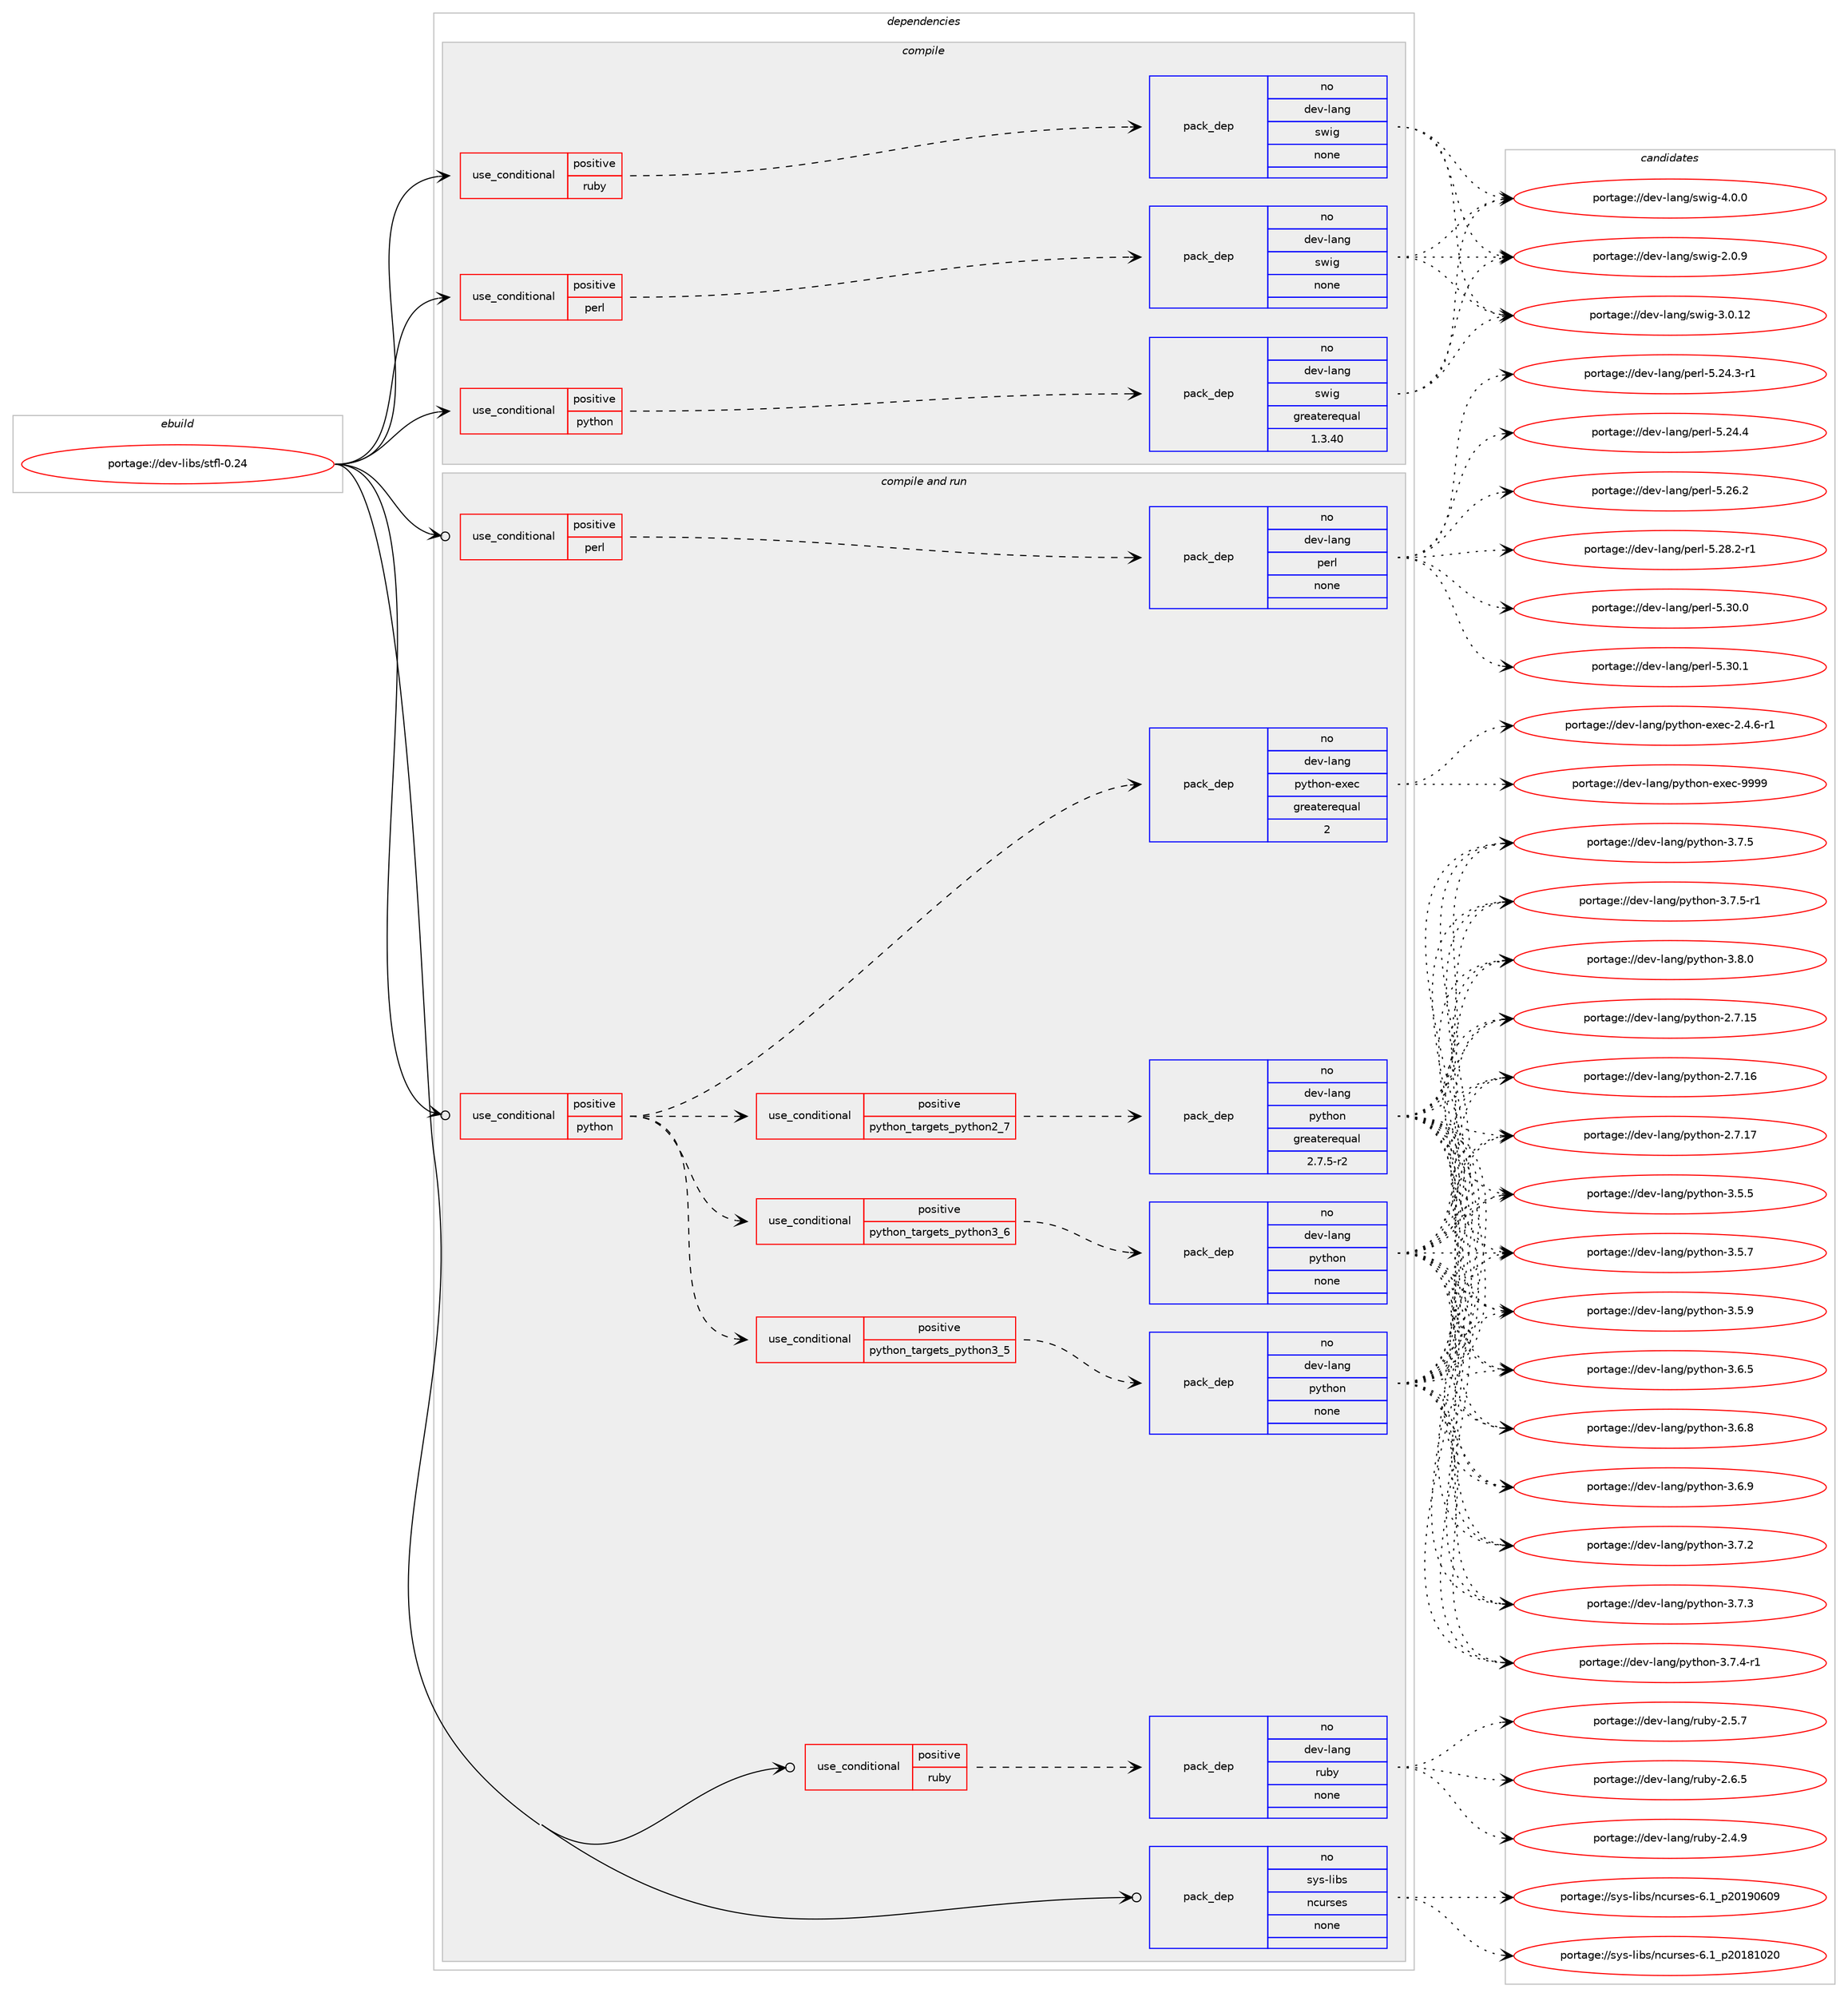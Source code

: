 digraph prolog {

# *************
# Graph options
# *************

newrank=true;
concentrate=true;
compound=true;
graph [rankdir=LR,fontname=Helvetica,fontsize=10,ranksep=1.5];#, ranksep=2.5, nodesep=0.2];
edge  [arrowhead=vee];
node  [fontname=Helvetica,fontsize=10];

# **********
# The ebuild
# **********

subgraph cluster_leftcol {
color=gray;
rank=same;
label=<<i>ebuild</i>>;
id [label="portage://dev-libs/stfl-0.24", color=red, width=4, href="../dev-libs/stfl-0.24.svg"];
}

# ****************
# The dependencies
# ****************

subgraph cluster_midcol {
color=gray;
label=<<i>dependencies</i>>;
subgraph cluster_compile {
fillcolor="#eeeeee";
style=filled;
label=<<i>compile</i>>;
subgraph cond21855 {
dependency104008 [label=<<TABLE BORDER="0" CELLBORDER="1" CELLSPACING="0" CELLPADDING="4"><TR><TD ROWSPAN="3" CELLPADDING="10">use_conditional</TD></TR><TR><TD>positive</TD></TR><TR><TD>perl</TD></TR></TABLE>>, shape=none, color=red];
subgraph pack79042 {
dependency104009 [label=<<TABLE BORDER="0" CELLBORDER="1" CELLSPACING="0" CELLPADDING="4" WIDTH="220"><TR><TD ROWSPAN="6" CELLPADDING="30">pack_dep</TD></TR><TR><TD WIDTH="110">no</TD></TR><TR><TD>dev-lang</TD></TR><TR><TD>swig</TD></TR><TR><TD>none</TD></TR><TR><TD></TD></TR></TABLE>>, shape=none, color=blue];
}
dependency104008:e -> dependency104009:w [weight=20,style="dashed",arrowhead="vee"];
}
id:e -> dependency104008:w [weight=20,style="solid",arrowhead="vee"];
subgraph cond21856 {
dependency104010 [label=<<TABLE BORDER="0" CELLBORDER="1" CELLSPACING="0" CELLPADDING="4"><TR><TD ROWSPAN="3" CELLPADDING="10">use_conditional</TD></TR><TR><TD>positive</TD></TR><TR><TD>python</TD></TR></TABLE>>, shape=none, color=red];
subgraph pack79043 {
dependency104011 [label=<<TABLE BORDER="0" CELLBORDER="1" CELLSPACING="0" CELLPADDING="4" WIDTH="220"><TR><TD ROWSPAN="6" CELLPADDING="30">pack_dep</TD></TR><TR><TD WIDTH="110">no</TD></TR><TR><TD>dev-lang</TD></TR><TR><TD>swig</TD></TR><TR><TD>greaterequal</TD></TR><TR><TD>1.3.40</TD></TR></TABLE>>, shape=none, color=blue];
}
dependency104010:e -> dependency104011:w [weight=20,style="dashed",arrowhead="vee"];
}
id:e -> dependency104010:w [weight=20,style="solid",arrowhead="vee"];
subgraph cond21857 {
dependency104012 [label=<<TABLE BORDER="0" CELLBORDER="1" CELLSPACING="0" CELLPADDING="4"><TR><TD ROWSPAN="3" CELLPADDING="10">use_conditional</TD></TR><TR><TD>positive</TD></TR><TR><TD>ruby</TD></TR></TABLE>>, shape=none, color=red];
subgraph pack79044 {
dependency104013 [label=<<TABLE BORDER="0" CELLBORDER="1" CELLSPACING="0" CELLPADDING="4" WIDTH="220"><TR><TD ROWSPAN="6" CELLPADDING="30">pack_dep</TD></TR><TR><TD WIDTH="110">no</TD></TR><TR><TD>dev-lang</TD></TR><TR><TD>swig</TD></TR><TR><TD>none</TD></TR><TR><TD></TD></TR></TABLE>>, shape=none, color=blue];
}
dependency104012:e -> dependency104013:w [weight=20,style="dashed",arrowhead="vee"];
}
id:e -> dependency104012:w [weight=20,style="solid",arrowhead="vee"];
}
subgraph cluster_compileandrun {
fillcolor="#eeeeee";
style=filled;
label=<<i>compile and run</i>>;
subgraph cond21858 {
dependency104014 [label=<<TABLE BORDER="0" CELLBORDER="1" CELLSPACING="0" CELLPADDING="4"><TR><TD ROWSPAN="3" CELLPADDING="10">use_conditional</TD></TR><TR><TD>positive</TD></TR><TR><TD>perl</TD></TR></TABLE>>, shape=none, color=red];
subgraph pack79045 {
dependency104015 [label=<<TABLE BORDER="0" CELLBORDER="1" CELLSPACING="0" CELLPADDING="4" WIDTH="220"><TR><TD ROWSPAN="6" CELLPADDING="30">pack_dep</TD></TR><TR><TD WIDTH="110">no</TD></TR><TR><TD>dev-lang</TD></TR><TR><TD>perl</TD></TR><TR><TD>none</TD></TR><TR><TD></TD></TR></TABLE>>, shape=none, color=blue];
}
dependency104014:e -> dependency104015:w [weight=20,style="dashed",arrowhead="vee"];
}
id:e -> dependency104014:w [weight=20,style="solid",arrowhead="odotvee"];
subgraph cond21859 {
dependency104016 [label=<<TABLE BORDER="0" CELLBORDER="1" CELLSPACING="0" CELLPADDING="4"><TR><TD ROWSPAN="3" CELLPADDING="10">use_conditional</TD></TR><TR><TD>positive</TD></TR><TR><TD>python</TD></TR></TABLE>>, shape=none, color=red];
subgraph cond21860 {
dependency104017 [label=<<TABLE BORDER="0" CELLBORDER="1" CELLSPACING="0" CELLPADDING="4"><TR><TD ROWSPAN="3" CELLPADDING="10">use_conditional</TD></TR><TR><TD>positive</TD></TR><TR><TD>python_targets_python2_7</TD></TR></TABLE>>, shape=none, color=red];
subgraph pack79046 {
dependency104018 [label=<<TABLE BORDER="0" CELLBORDER="1" CELLSPACING="0" CELLPADDING="4" WIDTH="220"><TR><TD ROWSPAN="6" CELLPADDING="30">pack_dep</TD></TR><TR><TD WIDTH="110">no</TD></TR><TR><TD>dev-lang</TD></TR><TR><TD>python</TD></TR><TR><TD>greaterequal</TD></TR><TR><TD>2.7.5-r2</TD></TR></TABLE>>, shape=none, color=blue];
}
dependency104017:e -> dependency104018:w [weight=20,style="dashed",arrowhead="vee"];
}
dependency104016:e -> dependency104017:w [weight=20,style="dashed",arrowhead="vee"];
subgraph cond21861 {
dependency104019 [label=<<TABLE BORDER="0" CELLBORDER="1" CELLSPACING="0" CELLPADDING="4"><TR><TD ROWSPAN="3" CELLPADDING="10">use_conditional</TD></TR><TR><TD>positive</TD></TR><TR><TD>python_targets_python3_5</TD></TR></TABLE>>, shape=none, color=red];
subgraph pack79047 {
dependency104020 [label=<<TABLE BORDER="0" CELLBORDER="1" CELLSPACING="0" CELLPADDING="4" WIDTH="220"><TR><TD ROWSPAN="6" CELLPADDING="30">pack_dep</TD></TR><TR><TD WIDTH="110">no</TD></TR><TR><TD>dev-lang</TD></TR><TR><TD>python</TD></TR><TR><TD>none</TD></TR><TR><TD></TD></TR></TABLE>>, shape=none, color=blue];
}
dependency104019:e -> dependency104020:w [weight=20,style="dashed",arrowhead="vee"];
}
dependency104016:e -> dependency104019:w [weight=20,style="dashed",arrowhead="vee"];
subgraph cond21862 {
dependency104021 [label=<<TABLE BORDER="0" CELLBORDER="1" CELLSPACING="0" CELLPADDING="4"><TR><TD ROWSPAN="3" CELLPADDING="10">use_conditional</TD></TR><TR><TD>positive</TD></TR><TR><TD>python_targets_python3_6</TD></TR></TABLE>>, shape=none, color=red];
subgraph pack79048 {
dependency104022 [label=<<TABLE BORDER="0" CELLBORDER="1" CELLSPACING="0" CELLPADDING="4" WIDTH="220"><TR><TD ROWSPAN="6" CELLPADDING="30">pack_dep</TD></TR><TR><TD WIDTH="110">no</TD></TR><TR><TD>dev-lang</TD></TR><TR><TD>python</TD></TR><TR><TD>none</TD></TR><TR><TD></TD></TR></TABLE>>, shape=none, color=blue];
}
dependency104021:e -> dependency104022:w [weight=20,style="dashed",arrowhead="vee"];
}
dependency104016:e -> dependency104021:w [weight=20,style="dashed",arrowhead="vee"];
subgraph pack79049 {
dependency104023 [label=<<TABLE BORDER="0" CELLBORDER="1" CELLSPACING="0" CELLPADDING="4" WIDTH="220"><TR><TD ROWSPAN="6" CELLPADDING="30">pack_dep</TD></TR><TR><TD WIDTH="110">no</TD></TR><TR><TD>dev-lang</TD></TR><TR><TD>python-exec</TD></TR><TR><TD>greaterequal</TD></TR><TR><TD>2</TD></TR></TABLE>>, shape=none, color=blue];
}
dependency104016:e -> dependency104023:w [weight=20,style="dashed",arrowhead="vee"];
}
id:e -> dependency104016:w [weight=20,style="solid",arrowhead="odotvee"];
subgraph cond21863 {
dependency104024 [label=<<TABLE BORDER="0" CELLBORDER="1" CELLSPACING="0" CELLPADDING="4"><TR><TD ROWSPAN="3" CELLPADDING="10">use_conditional</TD></TR><TR><TD>positive</TD></TR><TR><TD>ruby</TD></TR></TABLE>>, shape=none, color=red];
subgraph pack79050 {
dependency104025 [label=<<TABLE BORDER="0" CELLBORDER="1" CELLSPACING="0" CELLPADDING="4" WIDTH="220"><TR><TD ROWSPAN="6" CELLPADDING="30">pack_dep</TD></TR><TR><TD WIDTH="110">no</TD></TR><TR><TD>dev-lang</TD></TR><TR><TD>ruby</TD></TR><TR><TD>none</TD></TR><TR><TD></TD></TR></TABLE>>, shape=none, color=blue];
}
dependency104024:e -> dependency104025:w [weight=20,style="dashed",arrowhead="vee"];
}
id:e -> dependency104024:w [weight=20,style="solid",arrowhead="odotvee"];
subgraph pack79051 {
dependency104026 [label=<<TABLE BORDER="0" CELLBORDER="1" CELLSPACING="0" CELLPADDING="4" WIDTH="220"><TR><TD ROWSPAN="6" CELLPADDING="30">pack_dep</TD></TR><TR><TD WIDTH="110">no</TD></TR><TR><TD>sys-libs</TD></TR><TR><TD>ncurses</TD></TR><TR><TD>none</TD></TR><TR><TD></TD></TR></TABLE>>, shape=none, color=blue];
}
id:e -> dependency104026:w [weight=20,style="solid",arrowhead="odotvee"];
}
subgraph cluster_run {
fillcolor="#eeeeee";
style=filled;
label=<<i>run</i>>;
}
}

# **************
# The candidates
# **************

subgraph cluster_choices {
rank=same;
color=gray;
label=<<i>candidates</i>>;

subgraph choice79042 {
color=black;
nodesep=1;
choiceportage100101118451089711010347115119105103455046484657 [label="portage://dev-lang/swig-2.0.9", color=red, width=4,href="../dev-lang/swig-2.0.9.svg"];
choiceportage10010111845108971101034711511910510345514648464950 [label="portage://dev-lang/swig-3.0.12", color=red, width=4,href="../dev-lang/swig-3.0.12.svg"];
choiceportage100101118451089711010347115119105103455246484648 [label="portage://dev-lang/swig-4.0.0", color=red, width=4,href="../dev-lang/swig-4.0.0.svg"];
dependency104009:e -> choiceportage100101118451089711010347115119105103455046484657:w [style=dotted,weight="100"];
dependency104009:e -> choiceportage10010111845108971101034711511910510345514648464950:w [style=dotted,weight="100"];
dependency104009:e -> choiceportage100101118451089711010347115119105103455246484648:w [style=dotted,weight="100"];
}
subgraph choice79043 {
color=black;
nodesep=1;
choiceportage100101118451089711010347115119105103455046484657 [label="portage://dev-lang/swig-2.0.9", color=red, width=4,href="../dev-lang/swig-2.0.9.svg"];
choiceportage10010111845108971101034711511910510345514648464950 [label="portage://dev-lang/swig-3.0.12", color=red, width=4,href="../dev-lang/swig-3.0.12.svg"];
choiceportage100101118451089711010347115119105103455246484648 [label="portage://dev-lang/swig-4.0.0", color=red, width=4,href="../dev-lang/swig-4.0.0.svg"];
dependency104011:e -> choiceportage100101118451089711010347115119105103455046484657:w [style=dotted,weight="100"];
dependency104011:e -> choiceportage10010111845108971101034711511910510345514648464950:w [style=dotted,weight="100"];
dependency104011:e -> choiceportage100101118451089711010347115119105103455246484648:w [style=dotted,weight="100"];
}
subgraph choice79044 {
color=black;
nodesep=1;
choiceportage100101118451089711010347115119105103455046484657 [label="portage://dev-lang/swig-2.0.9", color=red, width=4,href="../dev-lang/swig-2.0.9.svg"];
choiceportage10010111845108971101034711511910510345514648464950 [label="portage://dev-lang/swig-3.0.12", color=red, width=4,href="../dev-lang/swig-3.0.12.svg"];
choiceportage100101118451089711010347115119105103455246484648 [label="portage://dev-lang/swig-4.0.0", color=red, width=4,href="../dev-lang/swig-4.0.0.svg"];
dependency104013:e -> choiceportage100101118451089711010347115119105103455046484657:w [style=dotted,weight="100"];
dependency104013:e -> choiceportage10010111845108971101034711511910510345514648464950:w [style=dotted,weight="100"];
dependency104013:e -> choiceportage100101118451089711010347115119105103455246484648:w [style=dotted,weight="100"];
}
subgraph choice79045 {
color=black;
nodesep=1;
choiceportage100101118451089711010347112101114108455346505246514511449 [label="portage://dev-lang/perl-5.24.3-r1", color=red, width=4,href="../dev-lang/perl-5.24.3-r1.svg"];
choiceportage10010111845108971101034711210111410845534650524652 [label="portage://dev-lang/perl-5.24.4", color=red, width=4,href="../dev-lang/perl-5.24.4.svg"];
choiceportage10010111845108971101034711210111410845534650544650 [label="portage://dev-lang/perl-5.26.2", color=red, width=4,href="../dev-lang/perl-5.26.2.svg"];
choiceportage100101118451089711010347112101114108455346505646504511449 [label="portage://dev-lang/perl-5.28.2-r1", color=red, width=4,href="../dev-lang/perl-5.28.2-r1.svg"];
choiceportage10010111845108971101034711210111410845534651484648 [label="portage://dev-lang/perl-5.30.0", color=red, width=4,href="../dev-lang/perl-5.30.0.svg"];
choiceportage10010111845108971101034711210111410845534651484649 [label="portage://dev-lang/perl-5.30.1", color=red, width=4,href="../dev-lang/perl-5.30.1.svg"];
dependency104015:e -> choiceportage100101118451089711010347112101114108455346505246514511449:w [style=dotted,weight="100"];
dependency104015:e -> choiceportage10010111845108971101034711210111410845534650524652:w [style=dotted,weight="100"];
dependency104015:e -> choiceportage10010111845108971101034711210111410845534650544650:w [style=dotted,weight="100"];
dependency104015:e -> choiceportage100101118451089711010347112101114108455346505646504511449:w [style=dotted,weight="100"];
dependency104015:e -> choiceportage10010111845108971101034711210111410845534651484648:w [style=dotted,weight="100"];
dependency104015:e -> choiceportage10010111845108971101034711210111410845534651484649:w [style=dotted,weight="100"];
}
subgraph choice79046 {
color=black;
nodesep=1;
choiceportage10010111845108971101034711212111610411111045504655464953 [label="portage://dev-lang/python-2.7.15", color=red, width=4,href="../dev-lang/python-2.7.15.svg"];
choiceportage10010111845108971101034711212111610411111045504655464954 [label="portage://dev-lang/python-2.7.16", color=red, width=4,href="../dev-lang/python-2.7.16.svg"];
choiceportage10010111845108971101034711212111610411111045504655464955 [label="portage://dev-lang/python-2.7.17", color=red, width=4,href="../dev-lang/python-2.7.17.svg"];
choiceportage100101118451089711010347112121116104111110455146534653 [label="portage://dev-lang/python-3.5.5", color=red, width=4,href="../dev-lang/python-3.5.5.svg"];
choiceportage100101118451089711010347112121116104111110455146534655 [label="portage://dev-lang/python-3.5.7", color=red, width=4,href="../dev-lang/python-3.5.7.svg"];
choiceportage100101118451089711010347112121116104111110455146534657 [label="portage://dev-lang/python-3.5.9", color=red, width=4,href="../dev-lang/python-3.5.9.svg"];
choiceportage100101118451089711010347112121116104111110455146544653 [label="portage://dev-lang/python-3.6.5", color=red, width=4,href="../dev-lang/python-3.6.5.svg"];
choiceportage100101118451089711010347112121116104111110455146544656 [label="portage://dev-lang/python-3.6.8", color=red, width=4,href="../dev-lang/python-3.6.8.svg"];
choiceportage100101118451089711010347112121116104111110455146544657 [label="portage://dev-lang/python-3.6.9", color=red, width=4,href="../dev-lang/python-3.6.9.svg"];
choiceportage100101118451089711010347112121116104111110455146554650 [label="portage://dev-lang/python-3.7.2", color=red, width=4,href="../dev-lang/python-3.7.2.svg"];
choiceportage100101118451089711010347112121116104111110455146554651 [label="portage://dev-lang/python-3.7.3", color=red, width=4,href="../dev-lang/python-3.7.3.svg"];
choiceportage1001011184510897110103471121211161041111104551465546524511449 [label="portage://dev-lang/python-3.7.4-r1", color=red, width=4,href="../dev-lang/python-3.7.4-r1.svg"];
choiceportage100101118451089711010347112121116104111110455146554653 [label="portage://dev-lang/python-3.7.5", color=red, width=4,href="../dev-lang/python-3.7.5.svg"];
choiceportage1001011184510897110103471121211161041111104551465546534511449 [label="portage://dev-lang/python-3.7.5-r1", color=red, width=4,href="../dev-lang/python-3.7.5-r1.svg"];
choiceportage100101118451089711010347112121116104111110455146564648 [label="portage://dev-lang/python-3.8.0", color=red, width=4,href="../dev-lang/python-3.8.0.svg"];
dependency104018:e -> choiceportage10010111845108971101034711212111610411111045504655464953:w [style=dotted,weight="100"];
dependency104018:e -> choiceportage10010111845108971101034711212111610411111045504655464954:w [style=dotted,weight="100"];
dependency104018:e -> choiceportage10010111845108971101034711212111610411111045504655464955:w [style=dotted,weight="100"];
dependency104018:e -> choiceportage100101118451089711010347112121116104111110455146534653:w [style=dotted,weight="100"];
dependency104018:e -> choiceportage100101118451089711010347112121116104111110455146534655:w [style=dotted,weight="100"];
dependency104018:e -> choiceportage100101118451089711010347112121116104111110455146534657:w [style=dotted,weight="100"];
dependency104018:e -> choiceportage100101118451089711010347112121116104111110455146544653:w [style=dotted,weight="100"];
dependency104018:e -> choiceportage100101118451089711010347112121116104111110455146544656:w [style=dotted,weight="100"];
dependency104018:e -> choiceportage100101118451089711010347112121116104111110455146544657:w [style=dotted,weight="100"];
dependency104018:e -> choiceportage100101118451089711010347112121116104111110455146554650:w [style=dotted,weight="100"];
dependency104018:e -> choiceportage100101118451089711010347112121116104111110455146554651:w [style=dotted,weight="100"];
dependency104018:e -> choiceportage1001011184510897110103471121211161041111104551465546524511449:w [style=dotted,weight="100"];
dependency104018:e -> choiceportage100101118451089711010347112121116104111110455146554653:w [style=dotted,weight="100"];
dependency104018:e -> choiceportage1001011184510897110103471121211161041111104551465546534511449:w [style=dotted,weight="100"];
dependency104018:e -> choiceportage100101118451089711010347112121116104111110455146564648:w [style=dotted,weight="100"];
}
subgraph choice79047 {
color=black;
nodesep=1;
choiceportage10010111845108971101034711212111610411111045504655464953 [label="portage://dev-lang/python-2.7.15", color=red, width=4,href="../dev-lang/python-2.7.15.svg"];
choiceportage10010111845108971101034711212111610411111045504655464954 [label="portage://dev-lang/python-2.7.16", color=red, width=4,href="../dev-lang/python-2.7.16.svg"];
choiceportage10010111845108971101034711212111610411111045504655464955 [label="portage://dev-lang/python-2.7.17", color=red, width=4,href="../dev-lang/python-2.7.17.svg"];
choiceportage100101118451089711010347112121116104111110455146534653 [label="portage://dev-lang/python-3.5.5", color=red, width=4,href="../dev-lang/python-3.5.5.svg"];
choiceportage100101118451089711010347112121116104111110455146534655 [label="portage://dev-lang/python-3.5.7", color=red, width=4,href="../dev-lang/python-3.5.7.svg"];
choiceportage100101118451089711010347112121116104111110455146534657 [label="portage://dev-lang/python-3.5.9", color=red, width=4,href="../dev-lang/python-3.5.9.svg"];
choiceportage100101118451089711010347112121116104111110455146544653 [label="portage://dev-lang/python-3.6.5", color=red, width=4,href="../dev-lang/python-3.6.5.svg"];
choiceportage100101118451089711010347112121116104111110455146544656 [label="portage://dev-lang/python-3.6.8", color=red, width=4,href="../dev-lang/python-3.6.8.svg"];
choiceportage100101118451089711010347112121116104111110455146544657 [label="portage://dev-lang/python-3.6.9", color=red, width=4,href="../dev-lang/python-3.6.9.svg"];
choiceportage100101118451089711010347112121116104111110455146554650 [label="portage://dev-lang/python-3.7.2", color=red, width=4,href="../dev-lang/python-3.7.2.svg"];
choiceportage100101118451089711010347112121116104111110455146554651 [label="portage://dev-lang/python-3.7.3", color=red, width=4,href="../dev-lang/python-3.7.3.svg"];
choiceportage1001011184510897110103471121211161041111104551465546524511449 [label="portage://dev-lang/python-3.7.4-r1", color=red, width=4,href="../dev-lang/python-3.7.4-r1.svg"];
choiceportage100101118451089711010347112121116104111110455146554653 [label="portage://dev-lang/python-3.7.5", color=red, width=4,href="../dev-lang/python-3.7.5.svg"];
choiceportage1001011184510897110103471121211161041111104551465546534511449 [label="portage://dev-lang/python-3.7.5-r1", color=red, width=4,href="../dev-lang/python-3.7.5-r1.svg"];
choiceportage100101118451089711010347112121116104111110455146564648 [label="portage://dev-lang/python-3.8.0", color=red, width=4,href="../dev-lang/python-3.8.0.svg"];
dependency104020:e -> choiceportage10010111845108971101034711212111610411111045504655464953:w [style=dotted,weight="100"];
dependency104020:e -> choiceportage10010111845108971101034711212111610411111045504655464954:w [style=dotted,weight="100"];
dependency104020:e -> choiceportage10010111845108971101034711212111610411111045504655464955:w [style=dotted,weight="100"];
dependency104020:e -> choiceportage100101118451089711010347112121116104111110455146534653:w [style=dotted,weight="100"];
dependency104020:e -> choiceportage100101118451089711010347112121116104111110455146534655:w [style=dotted,weight="100"];
dependency104020:e -> choiceportage100101118451089711010347112121116104111110455146534657:w [style=dotted,weight="100"];
dependency104020:e -> choiceportage100101118451089711010347112121116104111110455146544653:w [style=dotted,weight="100"];
dependency104020:e -> choiceportage100101118451089711010347112121116104111110455146544656:w [style=dotted,weight="100"];
dependency104020:e -> choiceportage100101118451089711010347112121116104111110455146544657:w [style=dotted,weight="100"];
dependency104020:e -> choiceportage100101118451089711010347112121116104111110455146554650:w [style=dotted,weight="100"];
dependency104020:e -> choiceportage100101118451089711010347112121116104111110455146554651:w [style=dotted,weight="100"];
dependency104020:e -> choiceportage1001011184510897110103471121211161041111104551465546524511449:w [style=dotted,weight="100"];
dependency104020:e -> choiceportage100101118451089711010347112121116104111110455146554653:w [style=dotted,weight="100"];
dependency104020:e -> choiceportage1001011184510897110103471121211161041111104551465546534511449:w [style=dotted,weight="100"];
dependency104020:e -> choiceportage100101118451089711010347112121116104111110455146564648:w [style=dotted,weight="100"];
}
subgraph choice79048 {
color=black;
nodesep=1;
choiceportage10010111845108971101034711212111610411111045504655464953 [label="portage://dev-lang/python-2.7.15", color=red, width=4,href="../dev-lang/python-2.7.15.svg"];
choiceportage10010111845108971101034711212111610411111045504655464954 [label="portage://dev-lang/python-2.7.16", color=red, width=4,href="../dev-lang/python-2.7.16.svg"];
choiceportage10010111845108971101034711212111610411111045504655464955 [label="portage://dev-lang/python-2.7.17", color=red, width=4,href="../dev-lang/python-2.7.17.svg"];
choiceportage100101118451089711010347112121116104111110455146534653 [label="portage://dev-lang/python-3.5.5", color=red, width=4,href="../dev-lang/python-3.5.5.svg"];
choiceportage100101118451089711010347112121116104111110455146534655 [label="portage://dev-lang/python-3.5.7", color=red, width=4,href="../dev-lang/python-3.5.7.svg"];
choiceportage100101118451089711010347112121116104111110455146534657 [label="portage://dev-lang/python-3.5.9", color=red, width=4,href="../dev-lang/python-3.5.9.svg"];
choiceportage100101118451089711010347112121116104111110455146544653 [label="portage://dev-lang/python-3.6.5", color=red, width=4,href="../dev-lang/python-3.6.5.svg"];
choiceportage100101118451089711010347112121116104111110455146544656 [label="portage://dev-lang/python-3.6.8", color=red, width=4,href="../dev-lang/python-3.6.8.svg"];
choiceportage100101118451089711010347112121116104111110455146544657 [label="portage://dev-lang/python-3.6.9", color=red, width=4,href="../dev-lang/python-3.6.9.svg"];
choiceportage100101118451089711010347112121116104111110455146554650 [label="portage://dev-lang/python-3.7.2", color=red, width=4,href="../dev-lang/python-3.7.2.svg"];
choiceportage100101118451089711010347112121116104111110455146554651 [label="portage://dev-lang/python-3.7.3", color=red, width=4,href="../dev-lang/python-3.7.3.svg"];
choiceportage1001011184510897110103471121211161041111104551465546524511449 [label="portage://dev-lang/python-3.7.4-r1", color=red, width=4,href="../dev-lang/python-3.7.4-r1.svg"];
choiceportage100101118451089711010347112121116104111110455146554653 [label="portage://dev-lang/python-3.7.5", color=red, width=4,href="../dev-lang/python-3.7.5.svg"];
choiceportage1001011184510897110103471121211161041111104551465546534511449 [label="portage://dev-lang/python-3.7.5-r1", color=red, width=4,href="../dev-lang/python-3.7.5-r1.svg"];
choiceportage100101118451089711010347112121116104111110455146564648 [label="portage://dev-lang/python-3.8.0", color=red, width=4,href="../dev-lang/python-3.8.0.svg"];
dependency104022:e -> choiceportage10010111845108971101034711212111610411111045504655464953:w [style=dotted,weight="100"];
dependency104022:e -> choiceportage10010111845108971101034711212111610411111045504655464954:w [style=dotted,weight="100"];
dependency104022:e -> choiceportage10010111845108971101034711212111610411111045504655464955:w [style=dotted,weight="100"];
dependency104022:e -> choiceportage100101118451089711010347112121116104111110455146534653:w [style=dotted,weight="100"];
dependency104022:e -> choiceportage100101118451089711010347112121116104111110455146534655:w [style=dotted,weight="100"];
dependency104022:e -> choiceportage100101118451089711010347112121116104111110455146534657:w [style=dotted,weight="100"];
dependency104022:e -> choiceportage100101118451089711010347112121116104111110455146544653:w [style=dotted,weight="100"];
dependency104022:e -> choiceportage100101118451089711010347112121116104111110455146544656:w [style=dotted,weight="100"];
dependency104022:e -> choiceportage100101118451089711010347112121116104111110455146544657:w [style=dotted,weight="100"];
dependency104022:e -> choiceportage100101118451089711010347112121116104111110455146554650:w [style=dotted,weight="100"];
dependency104022:e -> choiceportage100101118451089711010347112121116104111110455146554651:w [style=dotted,weight="100"];
dependency104022:e -> choiceportage1001011184510897110103471121211161041111104551465546524511449:w [style=dotted,weight="100"];
dependency104022:e -> choiceportage100101118451089711010347112121116104111110455146554653:w [style=dotted,weight="100"];
dependency104022:e -> choiceportage1001011184510897110103471121211161041111104551465546534511449:w [style=dotted,weight="100"];
dependency104022:e -> choiceportage100101118451089711010347112121116104111110455146564648:w [style=dotted,weight="100"];
}
subgraph choice79049 {
color=black;
nodesep=1;
choiceportage10010111845108971101034711212111610411111045101120101994550465246544511449 [label="portage://dev-lang/python-exec-2.4.6-r1", color=red, width=4,href="../dev-lang/python-exec-2.4.6-r1.svg"];
choiceportage10010111845108971101034711212111610411111045101120101994557575757 [label="portage://dev-lang/python-exec-9999", color=red, width=4,href="../dev-lang/python-exec-9999.svg"];
dependency104023:e -> choiceportage10010111845108971101034711212111610411111045101120101994550465246544511449:w [style=dotted,weight="100"];
dependency104023:e -> choiceportage10010111845108971101034711212111610411111045101120101994557575757:w [style=dotted,weight="100"];
}
subgraph choice79050 {
color=black;
nodesep=1;
choiceportage10010111845108971101034711411798121455046524657 [label="portage://dev-lang/ruby-2.4.9", color=red, width=4,href="../dev-lang/ruby-2.4.9.svg"];
choiceportage10010111845108971101034711411798121455046534655 [label="portage://dev-lang/ruby-2.5.7", color=red, width=4,href="../dev-lang/ruby-2.5.7.svg"];
choiceportage10010111845108971101034711411798121455046544653 [label="portage://dev-lang/ruby-2.6.5", color=red, width=4,href="../dev-lang/ruby-2.6.5.svg"];
dependency104025:e -> choiceportage10010111845108971101034711411798121455046524657:w [style=dotted,weight="100"];
dependency104025:e -> choiceportage10010111845108971101034711411798121455046534655:w [style=dotted,weight="100"];
dependency104025:e -> choiceportage10010111845108971101034711411798121455046544653:w [style=dotted,weight="100"];
}
subgraph choice79051 {
color=black;
nodesep=1;
choiceportage1151211154510810598115471109911711411510111545544649951125048495649485048 [label="portage://sys-libs/ncurses-6.1_p20181020", color=red, width=4,href="../sys-libs/ncurses-6.1_p20181020.svg"];
choiceportage1151211154510810598115471109911711411510111545544649951125048495748544857 [label="portage://sys-libs/ncurses-6.1_p20190609", color=red, width=4,href="../sys-libs/ncurses-6.1_p20190609.svg"];
dependency104026:e -> choiceportage1151211154510810598115471109911711411510111545544649951125048495649485048:w [style=dotted,weight="100"];
dependency104026:e -> choiceportage1151211154510810598115471109911711411510111545544649951125048495748544857:w [style=dotted,weight="100"];
}
}

}
